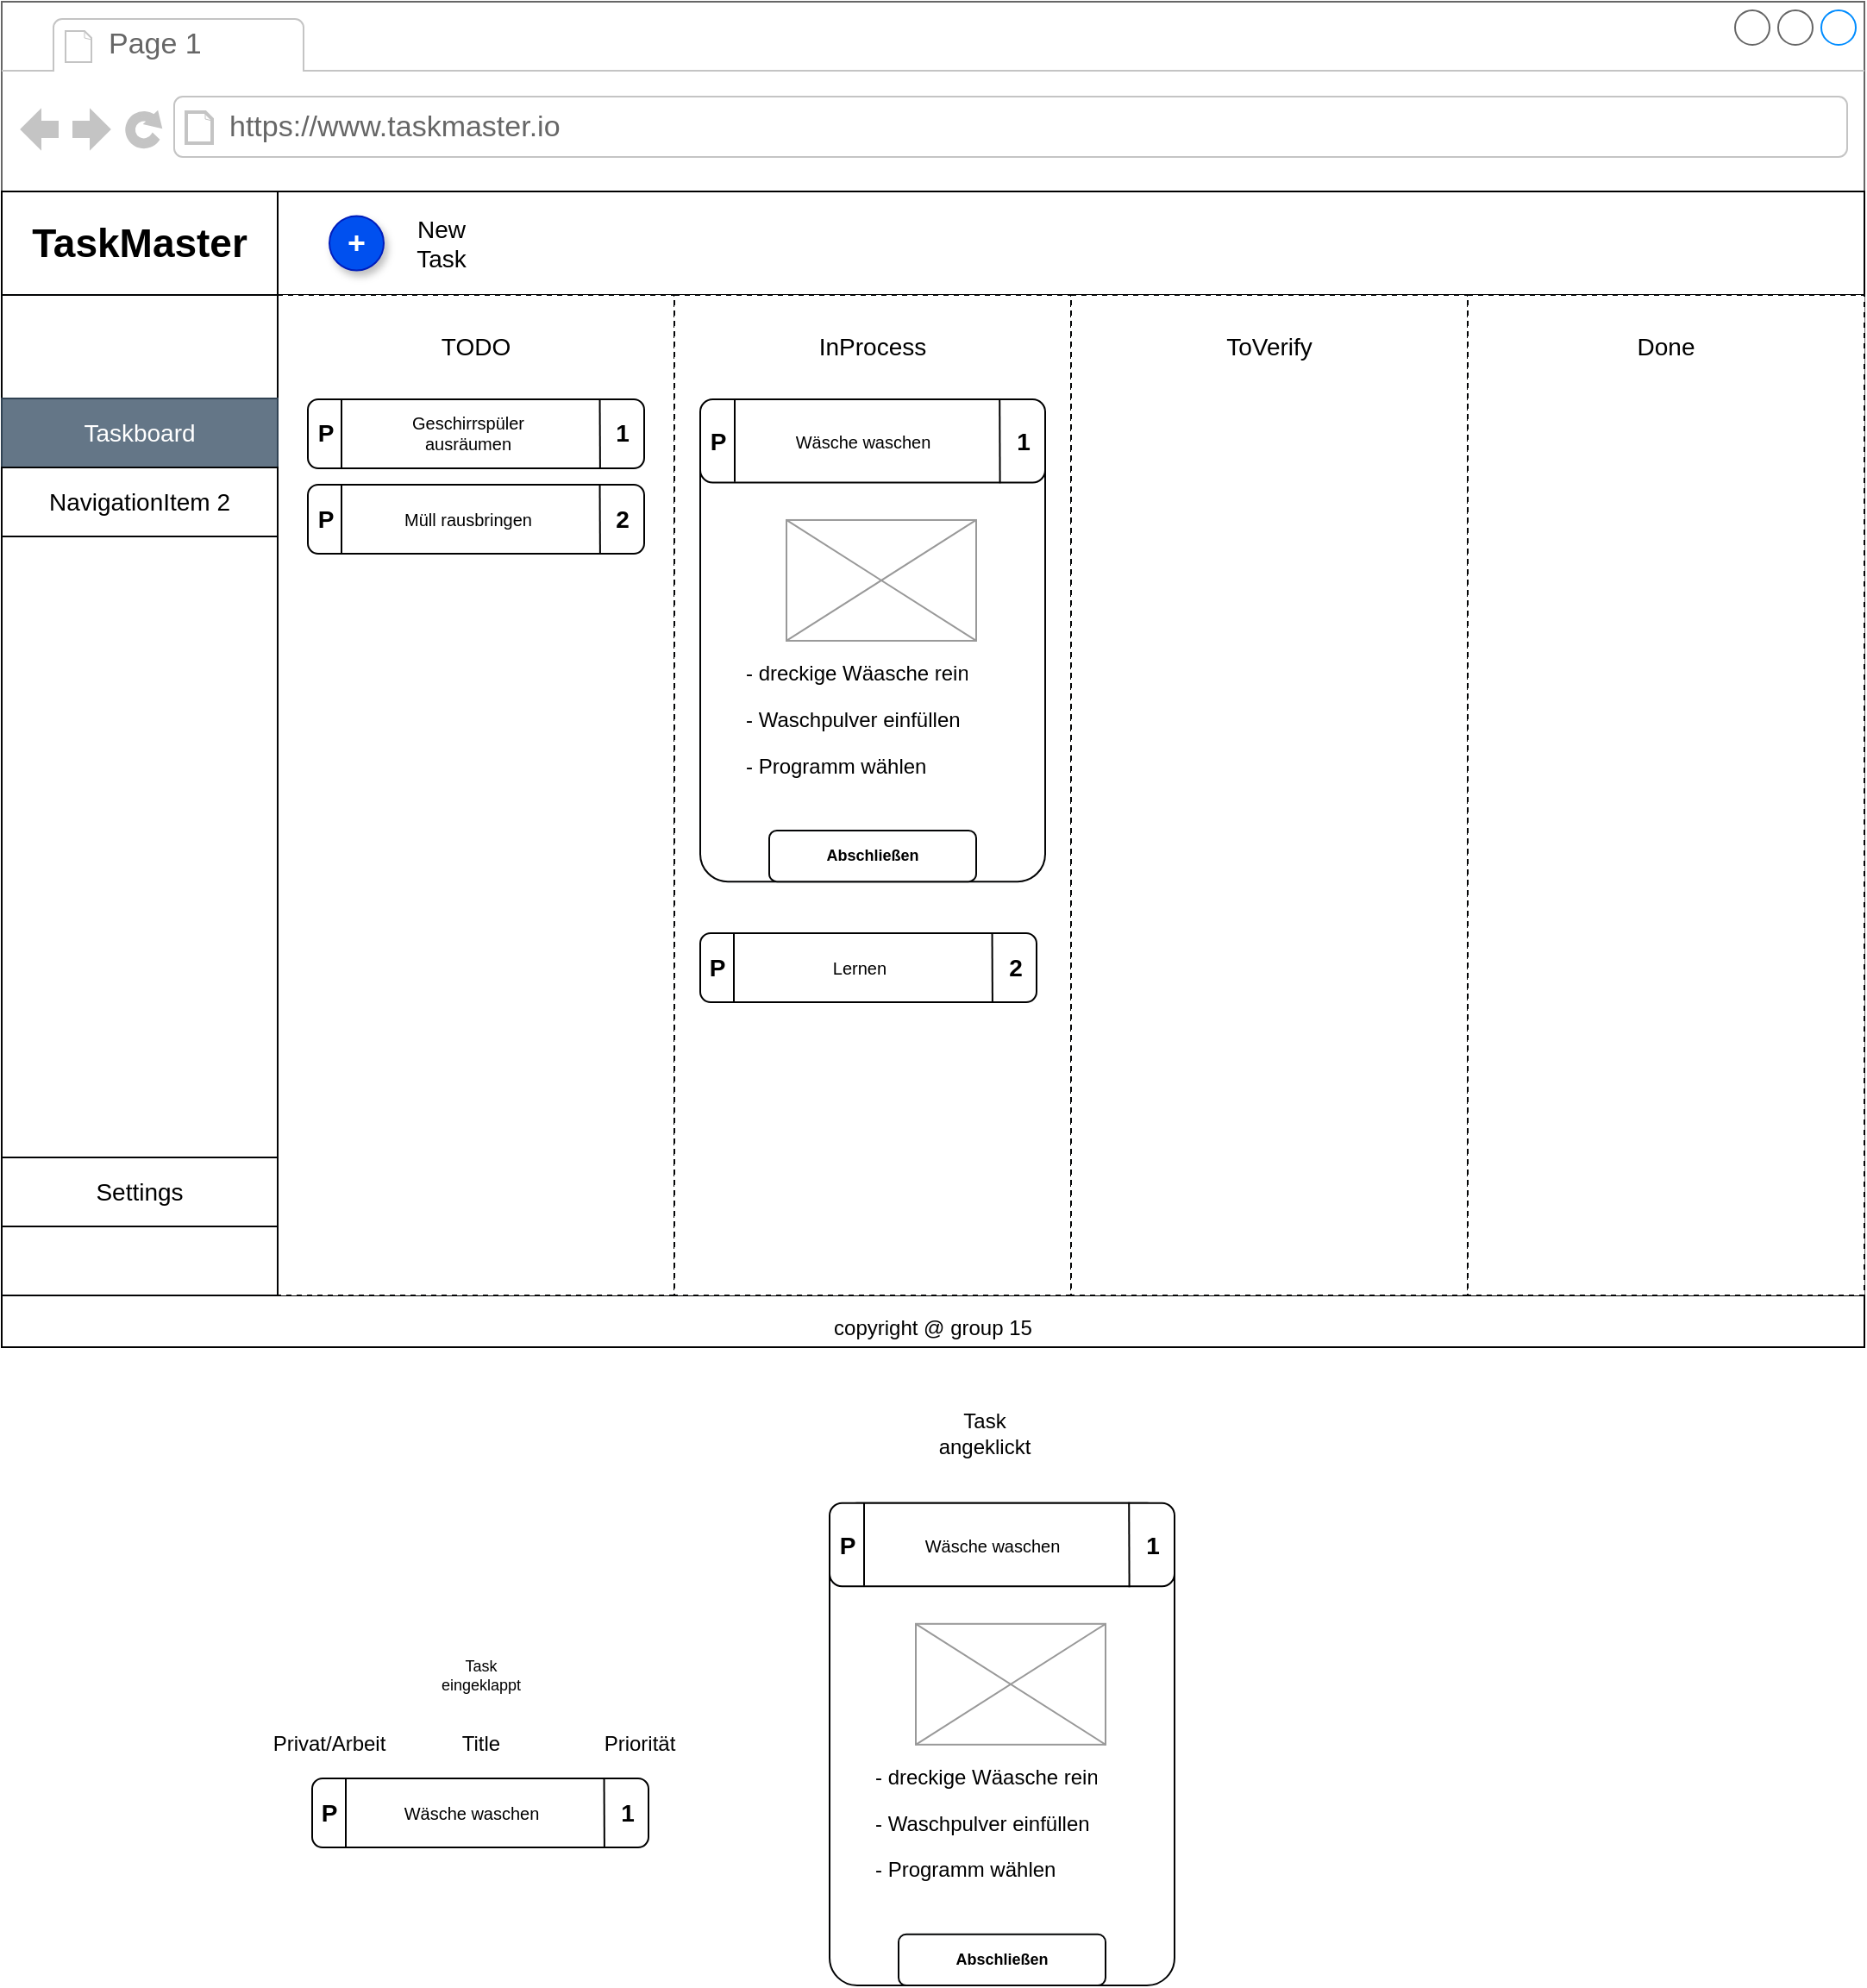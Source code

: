 <mxfile version="13.7.9" type="device"><diagram id="JmQWtU9kWekhIIEY_dAf" name="Page-1"><mxGraphModel dx="2329" dy="568" grid="1" gridSize="10" guides="1" tooltips="1" connect="1" arrows="1" fold="1" page="1" pageScale="1" pageWidth="1169" pageHeight="827" math="0" shadow="0"><root><mxCell id="0"/><mxCell id="1" parent="0"/><mxCell id="vTcSya1m9lbUfMoHoB_7-2" value="" style="strokeWidth=1;shadow=0;dashed=0;align=center;html=1;shape=mxgraph.mockup.containers.browserWindow;rSize=0;strokeColor=#666666;strokeColor2=#008cff;strokeColor3=#c4c4c4;mainText=,;recursiveResize=0;fontSize=10;" vertex="1" parent="1"><mxGeometry x="-1110" y="40" width="1080" height="780" as="geometry"/></mxCell><mxCell id="vTcSya1m9lbUfMoHoB_7-3" value="Page 1" style="strokeWidth=1;shadow=0;dashed=0;align=center;html=1;shape=mxgraph.mockup.containers.anchor;fontSize=17;fontColor=#666666;align=left;" vertex="1" parent="vTcSya1m9lbUfMoHoB_7-2"><mxGeometry x="60" y="12" width="110" height="26" as="geometry"/></mxCell><mxCell id="vTcSya1m9lbUfMoHoB_7-4" value="https://www.taskmaster.io" style="strokeWidth=1;shadow=0;dashed=0;align=center;html=1;shape=mxgraph.mockup.containers.anchor;rSize=0;fontSize=17;fontColor=#666666;align=left;" vertex="1" parent="vTcSya1m9lbUfMoHoB_7-2"><mxGeometry x="130" y="60" width="250" height="26" as="geometry"/></mxCell><mxCell id="vTcSya1m9lbUfMoHoB_7-5" value="TaskMaster" style="rounded=0;whiteSpace=wrap;html=1;fontStyle=1;fontSize=23;" vertex="1" parent="vTcSya1m9lbUfMoHoB_7-2"><mxGeometry y="110" width="160" height="60" as="geometry"/></mxCell><mxCell id="vTcSya1m9lbUfMoHoB_7-6" value="" style="rounded=0;whiteSpace=wrap;html=1;fontSize=23;" vertex="1" parent="vTcSya1m9lbUfMoHoB_7-2"><mxGeometry x="160" y="110" width="920" height="60" as="geometry"/></mxCell><mxCell id="vTcSya1m9lbUfMoHoB_7-8" value="&lt;font style=&quot;font-size: 12px ; line-height: 120%&quot;&gt;copyright @ group 15&lt;/font&gt;" style="rounded=0;whiteSpace=wrap;html=1;fontSize=23;" vertex="1" parent="vTcSya1m9lbUfMoHoB_7-2"><mxGeometry y="750" width="1080" height="30" as="geometry"/></mxCell><mxCell id="vTcSya1m9lbUfMoHoB_7-28" value="New Task" style="text;html=1;strokeColor=none;fillColor=none;align=center;verticalAlign=middle;whiteSpace=wrap;rounded=0;fontSize=14;" vertex="1" parent="vTcSya1m9lbUfMoHoB_7-2"><mxGeometry x="235" y="130" width="40" height="20" as="geometry"/></mxCell><mxCell id="vTcSya1m9lbUfMoHoB_7-29" value="&lt;span style=&quot;color: rgba(0 , 0 , 0 , 0) ; font-family: monospace ; font-size: 0px&quot;&gt;%3CmxGraphModel%3E%3Croot%3E%3CmxCell%20id%3D%220%22%2F%3E%3CmxCell%20id%3D%221%22%20parent%3D%220%22%2F%3E%3CmxCell%20id%3D%222%22%20value%3D%22%22%20style%3D%22strokeWidth%3D1%3Bshadow%3D0%3Bdashed%3D0%3Balign%3Dcenter%3Bhtml%3D1%3Bshape%3Dmxgraph.mockup.containers.browserWindow%3BrSize%3D0%3BstrokeColor%3D%23666666%3BstrokeColor2%3D%23008cff%3BstrokeColor3%3D%23c4c4c4%3BmainText%3D%2C%3BrecursiveResize%3D0%3B%22%20vertex%3D%221%22%20parent%3D%221%22%3E%3CmxGeometry%20x%3D%22-1110%22%20y%3D%2240%22%20width%3D%221080%22%20height%3D%22780%22%20as%3D%22geometry%22%2F%3E%3C%2FmxCell%3E%3CmxCell%20id%3D%223%22%20value%3D%22Page%201%22%20style%3D%22strokeWidth%3D1%3Bshadow%3D0%3Bdashed%3D0%3Balign%3Dcenter%3Bhtml%3D1%3Bshape%3Dmxgraph.mockup.containers.anchor%3BfontSize%3D17%3BfontColor%3D%23666666%3Balign%3Dleft%3B%22%20vertex%3D%221%22%20parent%3D%222%22%3E%3CmxGeometry%20x%3D%2260%22%20y%3D%2212%22%20width%3D%22110%22%20height%3D%2226%22%20as%3D%22geometry%22%2F%3E%3C%2FmxCell%3E%3CmxCell%20id%3D%224%22%20value%3D%22https%3A%2F%2Fwww.draw.io%22%20style%3D%22strokeWidth%3D1%3Bshadow%3D0%3Bdashed%3D0%3Balign%3Dcenter%3Bhtml%3D1%3Bshape%3Dmxgraph.mockup.containers.anchor%3BrSize%3D0%3BfontSize%3D17%3BfontColor%3D%23666666%3Balign%3Dleft%3B%22%20vertex%3D%221%22%20parent%3D%222%22%3E%3CmxGeometry%20x%3D%22130%22%20y%3D%2260%22%20width%3D%22250%22%20height%3D%2226%22%20as%3D%22geometry%22%2F%3E%3C%2FmxCell%3E%3CmxCell%20id%3D%225%22%20value%3D%22TaskMaster%22%20style%3D%22rounded%3D0%3BwhiteSpace%3Dwrap%3Bhtml%3D1%3BfontStyle%3D1%3BfontSize%3D23%3B%22%20vertex%3D%221%22%20parent%3D%222%22%3E%3CmxGeometry%20y%3D%22110%22%20width%3D%22180%22%20height%3D%2260%22%20as%3D%22geometry%22%2F%3E%3C%2FmxCell%3E%3CmxCell%20id%3D%226%22%20value%3D%22%22%20style%3D%22rounded%3D0%3BwhiteSpace%3Dwrap%3Bhtml%3D1%3BfontSize%3D23%3B%22%20vertex%3D%221%22%20parent%3D%222%22%3E%3CmxGeometry%20x%3D%22180%22%20y%3D%22110%22%20width%3D%22900%22%20height%3D%2260%22%20as%3D%22geometry%22%2F%3E%3C%2FmxCell%3E%3CmxCell%20id%3D%227%22%20value%3D%22Footer%22%20style%3D%22rounded%3D0%3BwhiteSpace%3Dwrap%3Bhtml%3D1%3BfontSize%3D23%3B%22%20vertex%3D%221%22%20parent%3D%222%22%3E%3CmxGeometry%20y%3D%22750%22%20width%3D%221080%22%20height%3D%2230%22%20as%3D%22geometry%22%2F%3E%3C%2FmxCell%3E%3CmxCell%20id%3D%228%22%20value%3D%22New%20Task%22%20style%3D%22text%3Bhtml%3D1%3BstrokeColor%3Dnone%3BfillColor%3Dnone%3Balign%3Dcenter%3BverticalAlign%3Dmiddle%3BwhiteSpace%3Dwrap%3Brounded%3D0%3BfontSize%3D14%3B%22%20vertex%3D%221%22%20parent%3D%222%22%3E%3CmxGeometry%20x%3D%22250%22%20y%3D%22130%22%20width%3D%2240%22%20height%3D%2220%22%20as%3D%22geometry%22%2F%3E%3C%2FmxCell%3E%3CmxCell%20id%3D%229%22%20value%3D%22%22%20style%3D%22rounded%3D0%3BwhiteSpace%3Dwrap%3Bhtml%3D1%3BstrokeColor%3D%23030405%3BfontSize%3D14%3Bdashed%3D1%3B%22%20vertex%3D%221%22%20parent%3D%222%22%3E%3CmxGeometry%20y%3D%22170%22%20width%3D%22230%22%20height%3D%22580%22%20as%3D%22geometry%22%2F%3E%3C%2FmxCell%3E%3C%2Froot%3E%3C%2FmxGraphModel%3E&lt;/span&gt;" style="rounded=0;whiteSpace=wrap;html=1;strokeColor=#030405;fontSize=14;dashed=1;" vertex="1" parent="vTcSya1m9lbUfMoHoB_7-2"><mxGeometry x="160" y="170" width="230" height="580" as="geometry"/></mxCell><mxCell id="vTcSya1m9lbUfMoHoB_7-39" value="&lt;span style=&quot;color: rgba(0 , 0 , 0 , 0) ; font-family: monospace ; font-size: 0px&quot;&gt;%3CmxGraphModel%3E%3Croot%3E%3CmxCell%20id%3D%220%22%2F%3E%3CmxCell%20id%3D%221%22%20parent%3D%220%22%2F%3E%3CmxCell%20id%3D%222%22%20value%3D%22%22%20style%3D%22strokeWidth%3D1%3Bshadow%3D0%3Bdashed%3D0%3Balign%3Dcenter%3Bhtml%3D1%3Bshape%3Dmxgraph.mockup.containers.browserWindow%3BrSize%3D0%3BstrokeColor%3D%23666666%3BstrokeColor2%3D%23008cff%3BstrokeColor3%3D%23c4c4c4%3BmainText%3D%2C%3BrecursiveResize%3D0%3B%22%20vertex%3D%221%22%20parent%3D%221%22%3E%3CmxGeometry%20x%3D%22-1110%22%20y%3D%2240%22%20width%3D%221080%22%20height%3D%22780%22%20as%3D%22geometry%22%2F%3E%3C%2FmxCell%3E%3CmxCell%20id%3D%223%22%20value%3D%22Page%201%22%20style%3D%22strokeWidth%3D1%3Bshadow%3D0%3Bdashed%3D0%3Balign%3Dcenter%3Bhtml%3D1%3Bshape%3Dmxgraph.mockup.containers.anchor%3BfontSize%3D17%3BfontColor%3D%23666666%3Balign%3Dleft%3B%22%20vertex%3D%221%22%20parent%3D%222%22%3E%3CmxGeometry%20x%3D%2260%22%20y%3D%2212%22%20width%3D%22110%22%20height%3D%2226%22%20as%3D%22geometry%22%2F%3E%3C%2FmxCell%3E%3CmxCell%20id%3D%224%22%20value%3D%22https%3A%2F%2Fwww.draw.io%22%20style%3D%22strokeWidth%3D1%3Bshadow%3D0%3Bdashed%3D0%3Balign%3Dcenter%3Bhtml%3D1%3Bshape%3Dmxgraph.mockup.containers.anchor%3BrSize%3D0%3BfontSize%3D17%3BfontColor%3D%23666666%3Balign%3Dleft%3B%22%20vertex%3D%221%22%20parent%3D%222%22%3E%3CmxGeometry%20x%3D%22130%22%20y%3D%2260%22%20width%3D%22250%22%20height%3D%2226%22%20as%3D%22geometry%22%2F%3E%3C%2FmxCell%3E%3CmxCell%20id%3D%225%22%20value%3D%22TaskMaster%22%20style%3D%22rounded%3D0%3BwhiteSpace%3Dwrap%3Bhtml%3D1%3BfontStyle%3D1%3BfontSize%3D23%3B%22%20vertex%3D%221%22%20parent%3D%222%22%3E%3CmxGeometry%20y%3D%22110%22%20width%3D%22180%22%20height%3D%2260%22%20as%3D%22geometry%22%2F%3E%3C%2FmxCell%3E%3CmxCell%20id%3D%226%22%20value%3D%22%22%20style%3D%22rounded%3D0%3BwhiteSpace%3Dwrap%3Bhtml%3D1%3BfontSize%3D23%3B%22%20vertex%3D%221%22%20parent%3D%222%22%3E%3CmxGeometry%20x%3D%22180%22%20y%3D%22110%22%20width%3D%22900%22%20height%3D%2260%22%20as%3D%22geometry%22%2F%3E%3C%2FmxCell%3E%3CmxCell%20id%3D%227%22%20value%3D%22Footer%22%20style%3D%22rounded%3D0%3BwhiteSpace%3Dwrap%3Bhtml%3D1%3BfontSize%3D23%3B%22%20vertex%3D%221%22%20parent%3D%222%22%3E%3CmxGeometry%20y%3D%22750%22%20width%3D%221080%22%20height%3D%2230%22%20as%3D%22geometry%22%2F%3E%3C%2FmxCell%3E%3CmxCell%20id%3D%228%22%20value%3D%22New%20Task%22%20style%3D%22text%3Bhtml%3D1%3BstrokeColor%3Dnone%3BfillColor%3Dnone%3Balign%3Dcenter%3BverticalAlign%3Dmiddle%3BwhiteSpace%3Dwrap%3Brounded%3D0%3BfontSize%3D14%3B%22%20vertex%3D%221%22%20parent%3D%222%22%3E%3CmxGeometry%20x%3D%22250%22%20y%3D%22130%22%20width%3D%2240%22%20height%3D%2220%22%20as%3D%22geometry%22%2F%3E%3C%2FmxCell%3E%3CmxCell%20id%3D%229%22%20value%3D%22%22%20style%3D%22rounded%3D0%3BwhiteSpace%3Dwrap%3Bhtml%3D1%3BstrokeColor%3D%23030405%3BfontSize%3D14%3Bdashed%3D1%3B%22%20vertex%3D%221%22%20parent%3D%222%22%3E%3CmxGeometry%20y%3D%22170%22%20width%3D%22230%22%20height%3D%22580%22%20as%3D%22geometry%22%2F%3E%3C%2FmxCell%3E%3C%2Froot%3E%3C%2FmxGraphModel%3E&lt;/span&gt;" style="rounded=0;whiteSpace=wrap;html=1;strokeColor=#030405;fontSize=14;dashed=1;" vertex="1" parent="vTcSya1m9lbUfMoHoB_7-2"><mxGeometry x="390" y="170" width="230" height="580" as="geometry"/></mxCell><mxCell id="vTcSya1m9lbUfMoHoB_7-40" value="&lt;span style=&quot;color: rgba(0 , 0 , 0 , 0) ; font-family: monospace ; font-size: 0px&quot;&gt;%3CmxGraphModel%3E%3Croot%3E%3CmxCell%20id%3D%220%22%2F%3E%3CmxCell%20id%3D%221%22%20parent%3D%220%22%2F%3E%3CmxCell%20id%3D%222%22%20value%3D%22%22%20style%3D%22strokeWidth%3D1%3Bshadow%3D0%3Bdashed%3D0%3Balign%3Dcenter%3Bhtml%3D1%3Bshape%3Dmxgraph.mockup.containers.browserWindow%3BrSize%3D0%3BstrokeColor%3D%23666666%3BstrokeColor2%3D%23008cff%3BstrokeColor3%3D%23c4c4c4%3BmainText%3D%2C%3BrecursiveResize%3D0%3B%22%20vertex%3D%221%22%20parent%3D%221%22%3E%3CmxGeometry%20x%3D%22-1110%22%20y%3D%2240%22%20width%3D%221080%22%20height%3D%22780%22%20as%3D%22geometry%22%2F%3E%3C%2FmxCell%3E%3CmxCell%20id%3D%223%22%20value%3D%22Page%201%22%20style%3D%22strokeWidth%3D1%3Bshadow%3D0%3Bdashed%3D0%3Balign%3Dcenter%3Bhtml%3D1%3Bshape%3Dmxgraph.mockup.containers.anchor%3BfontSize%3D17%3BfontColor%3D%23666666%3Balign%3Dleft%3B%22%20vertex%3D%221%22%20parent%3D%222%22%3E%3CmxGeometry%20x%3D%2260%22%20y%3D%2212%22%20width%3D%22110%22%20height%3D%2226%22%20as%3D%22geometry%22%2F%3E%3C%2FmxCell%3E%3CmxCell%20id%3D%224%22%20value%3D%22https%3A%2F%2Fwww.draw.io%22%20style%3D%22strokeWidth%3D1%3Bshadow%3D0%3Bdashed%3D0%3Balign%3Dcenter%3Bhtml%3D1%3Bshape%3Dmxgraph.mockup.containers.anchor%3BrSize%3D0%3BfontSize%3D17%3BfontColor%3D%23666666%3Balign%3Dleft%3B%22%20vertex%3D%221%22%20parent%3D%222%22%3E%3CmxGeometry%20x%3D%22130%22%20y%3D%2260%22%20width%3D%22250%22%20height%3D%2226%22%20as%3D%22geometry%22%2F%3E%3C%2FmxCell%3E%3CmxCell%20id%3D%225%22%20value%3D%22TaskMaster%22%20style%3D%22rounded%3D0%3BwhiteSpace%3Dwrap%3Bhtml%3D1%3BfontStyle%3D1%3BfontSize%3D23%3B%22%20vertex%3D%221%22%20parent%3D%222%22%3E%3CmxGeometry%20y%3D%22110%22%20width%3D%22180%22%20height%3D%2260%22%20as%3D%22geometry%22%2F%3E%3C%2FmxCell%3E%3CmxCell%20id%3D%226%22%20value%3D%22%22%20style%3D%22rounded%3D0%3BwhiteSpace%3Dwrap%3Bhtml%3D1%3BfontSize%3D23%3B%22%20vertex%3D%221%22%20parent%3D%222%22%3E%3CmxGeometry%20x%3D%22180%22%20y%3D%22110%22%20width%3D%22900%22%20height%3D%2260%22%20as%3D%22geometry%22%2F%3E%3C%2FmxCell%3E%3CmxCell%20id%3D%227%22%20value%3D%22Footer%22%20style%3D%22rounded%3D0%3BwhiteSpace%3Dwrap%3Bhtml%3D1%3BfontSize%3D23%3B%22%20vertex%3D%221%22%20parent%3D%222%22%3E%3CmxGeometry%20y%3D%22750%22%20width%3D%221080%22%20height%3D%2230%22%20as%3D%22geometry%22%2F%3E%3C%2FmxCell%3E%3CmxCell%20id%3D%228%22%20value%3D%22New%20Task%22%20style%3D%22text%3Bhtml%3D1%3BstrokeColor%3Dnone%3BfillColor%3Dnone%3Balign%3Dcenter%3BverticalAlign%3Dmiddle%3BwhiteSpace%3Dwrap%3Brounded%3D0%3BfontSize%3D14%3B%22%20vertex%3D%221%22%20parent%3D%222%22%3E%3CmxGeometry%20x%3D%22250%22%20y%3D%22130%22%20width%3D%2240%22%20height%3D%2220%22%20as%3D%22geometry%22%2F%3E%3C%2FmxCell%3E%3CmxCell%20id%3D%229%22%20value%3D%22%22%20style%3D%22rounded%3D0%3BwhiteSpace%3Dwrap%3Bhtml%3D1%3BstrokeColor%3D%23030405%3BfontSize%3D14%3Bdashed%3D1%3B%22%20vertex%3D%221%22%20parent%3D%222%22%3E%3CmxGeometry%20y%3D%22170%22%20width%3D%22230%22%20height%3D%22580%22%20as%3D%22geometry%22%2F%3E%3C%2FmxCell%3E%3C%2Froot%3E%3C%2FmxGraphModel%3E&lt;/span&gt;" style="rounded=0;whiteSpace=wrap;html=1;strokeColor=#030405;fontSize=14;dashed=1;" vertex="1" parent="vTcSya1m9lbUfMoHoB_7-2"><mxGeometry x="620" y="170" width="230" height="580" as="geometry"/></mxCell><mxCell id="vTcSya1m9lbUfMoHoB_7-41" value="&lt;span style=&quot;color: rgba(0 , 0 , 0 , 0) ; font-family: monospace ; font-size: 0px&quot;&gt;%3CmxGraphModel%3E%3Croot%3E%3CmxCell%20id%3D%220%22%2F%3E%3CmxCell%20id%3D%221%22%20parent%3D%220%22%2F%3E%3CmxCell%20id%3D%222%22%20value%3D%22%22%20style%3D%22strokeWidth%3D1%3Bshadow%3D0%3Bdashed%3D0%3Balign%3Dcenter%3Bhtml%3D1%3Bshape%3Dmxgraph.mockup.containers.browserWindow%3BrSize%3D0%3BstrokeColor%3D%23666666%3BstrokeColor2%3D%23008cff%3BstrokeColor3%3D%23c4c4c4%3BmainText%3D%2C%3BrecursiveResize%3D0%3B%22%20vertex%3D%221%22%20parent%3D%221%22%3E%3CmxGeometry%20x%3D%22-1110%22%20y%3D%2240%22%20width%3D%221080%22%20height%3D%22780%22%20as%3D%22geometry%22%2F%3E%3C%2FmxCell%3E%3CmxCell%20id%3D%223%22%20value%3D%22Page%201%22%20style%3D%22strokeWidth%3D1%3Bshadow%3D0%3Bdashed%3D0%3Balign%3Dcenter%3Bhtml%3D1%3Bshape%3Dmxgraph.mockup.containers.anchor%3BfontSize%3D17%3BfontColor%3D%23666666%3Balign%3Dleft%3B%22%20vertex%3D%221%22%20parent%3D%222%22%3E%3CmxGeometry%20x%3D%2260%22%20y%3D%2212%22%20width%3D%22110%22%20height%3D%2226%22%20as%3D%22geometry%22%2F%3E%3C%2FmxCell%3E%3CmxCell%20id%3D%224%22%20value%3D%22https%3A%2F%2Fwww.draw.io%22%20style%3D%22strokeWidth%3D1%3Bshadow%3D0%3Bdashed%3D0%3Balign%3Dcenter%3Bhtml%3D1%3Bshape%3Dmxgraph.mockup.containers.anchor%3BrSize%3D0%3BfontSize%3D17%3BfontColor%3D%23666666%3Balign%3Dleft%3B%22%20vertex%3D%221%22%20parent%3D%222%22%3E%3CmxGeometry%20x%3D%22130%22%20y%3D%2260%22%20width%3D%22250%22%20height%3D%2226%22%20as%3D%22geometry%22%2F%3E%3C%2FmxCell%3E%3CmxCell%20id%3D%225%22%20value%3D%22TaskMaster%22%20style%3D%22rounded%3D0%3BwhiteSpace%3Dwrap%3Bhtml%3D1%3BfontStyle%3D1%3BfontSize%3D23%3B%22%20vertex%3D%221%22%20parent%3D%222%22%3E%3CmxGeometry%20y%3D%22110%22%20width%3D%22180%22%20height%3D%2260%22%20as%3D%22geometry%22%2F%3E%3C%2FmxCell%3E%3CmxCell%20id%3D%226%22%20value%3D%22%22%20style%3D%22rounded%3D0%3BwhiteSpace%3Dwrap%3Bhtml%3D1%3BfontSize%3D23%3B%22%20vertex%3D%221%22%20parent%3D%222%22%3E%3CmxGeometry%20x%3D%22180%22%20y%3D%22110%22%20width%3D%22900%22%20height%3D%2260%22%20as%3D%22geometry%22%2F%3E%3C%2FmxCell%3E%3CmxCell%20id%3D%227%22%20value%3D%22Footer%22%20style%3D%22rounded%3D0%3BwhiteSpace%3Dwrap%3Bhtml%3D1%3BfontSize%3D23%3B%22%20vertex%3D%221%22%20parent%3D%222%22%3E%3CmxGeometry%20y%3D%22750%22%20width%3D%221080%22%20height%3D%2230%22%20as%3D%22geometry%22%2F%3E%3C%2FmxCell%3E%3CmxCell%20id%3D%228%22%20value%3D%22New%20Task%22%20style%3D%22text%3Bhtml%3D1%3BstrokeColor%3Dnone%3BfillColor%3Dnone%3Balign%3Dcenter%3BverticalAlign%3Dmiddle%3BwhiteSpace%3Dwrap%3Brounded%3D0%3BfontSize%3D14%3B%22%20vertex%3D%221%22%20parent%3D%222%22%3E%3CmxGeometry%20x%3D%22250%22%20y%3D%22130%22%20width%3D%2240%22%20height%3D%2220%22%20as%3D%22geometry%22%2F%3E%3C%2FmxCell%3E%3CmxCell%20id%3D%229%22%20value%3D%22%22%20style%3D%22rounded%3D0%3BwhiteSpace%3Dwrap%3Bhtml%3D1%3BstrokeColor%3D%23030405%3BfontSize%3D14%3Bdashed%3D1%3B%22%20vertex%3D%221%22%20parent%3D%222%22%3E%3CmxGeometry%20y%3D%22170%22%20width%3D%22230%22%20height%3D%22580%22%20as%3D%22geometry%22%2F%3E%3C%2FmxCell%3E%3C%2Froot%3E%3C%2FmxGraphModel%3E&lt;/span&gt;" style="rounded=0;whiteSpace=wrap;html=1;strokeColor=#030405;fontSize=14;dashed=1;" vertex="1" parent="vTcSya1m9lbUfMoHoB_7-2"><mxGeometry x="850" y="170" width="230" height="580" as="geometry"/></mxCell><mxCell id="vTcSya1m9lbUfMoHoB_7-42" value="TODO" style="text;html=1;strokeColor=none;fillColor=none;align=center;verticalAlign=middle;whiteSpace=wrap;rounded=0;shadow=0;dashed=1;fontSize=14;" vertex="1" parent="vTcSya1m9lbUfMoHoB_7-2"><mxGeometry x="255" y="190" width="40" height="20" as="geometry"/></mxCell><mxCell id="vTcSya1m9lbUfMoHoB_7-44" value="Done" style="text;html=1;strokeColor=none;fillColor=none;align=center;verticalAlign=middle;whiteSpace=wrap;rounded=0;shadow=0;dashed=1;fontSize=14;" vertex="1" parent="vTcSya1m9lbUfMoHoB_7-2"><mxGeometry x="945" y="190" width="40" height="20" as="geometry"/></mxCell><mxCell id="vTcSya1m9lbUfMoHoB_7-45" value="InProcess" style="text;html=1;strokeColor=none;fillColor=none;align=center;verticalAlign=middle;whiteSpace=wrap;rounded=0;shadow=0;dashed=1;fontSize=14;" vertex="1" parent="vTcSya1m9lbUfMoHoB_7-2"><mxGeometry x="485" y="190" width="40" height="20" as="geometry"/></mxCell><mxCell id="vTcSya1m9lbUfMoHoB_7-46" value="ToVerify" style="text;html=1;strokeColor=none;fillColor=none;align=center;verticalAlign=middle;whiteSpace=wrap;rounded=0;shadow=0;dashed=1;fontSize=14;" vertex="1" parent="vTcSya1m9lbUfMoHoB_7-2"><mxGeometry x="715" y="190" width="40" height="20" as="geometry"/></mxCell><mxCell id="vTcSya1m9lbUfMoHoB_7-48" value="" style="rounded=0;whiteSpace=wrap;html=1;shadow=0;strokeColor=#030405;gradientColor=none;fontSize=14;" vertex="1" parent="vTcSya1m9lbUfMoHoB_7-2"><mxGeometry y="170" width="160" height="580" as="geometry"/></mxCell><mxCell id="vTcSya1m9lbUfMoHoB_7-49" value="Taskboard" style="rounded=0;whiteSpace=wrap;html=1;shadow=0;strokeColor=#314354;fontSize=14;fillColor=#647687;fontColor=#ffffff;" vertex="1" parent="vTcSya1m9lbUfMoHoB_7-2"><mxGeometry y="230" width="160" height="40" as="geometry"/></mxCell><mxCell id="vTcSya1m9lbUfMoHoB_7-50" value="Settings" style="rounded=0;whiteSpace=wrap;html=1;shadow=0;strokeColor=#030405;gradientColor=none;fontSize=14;" vertex="1" parent="vTcSya1m9lbUfMoHoB_7-2"><mxGeometry y="670" width="160" height="40" as="geometry"/></mxCell><mxCell id="vTcSya1m9lbUfMoHoB_7-51" value="NavigationItem 2" style="rounded=0;whiteSpace=wrap;html=1;shadow=0;strokeColor=#030405;gradientColor=none;fontSize=14;" vertex="1" parent="vTcSya1m9lbUfMoHoB_7-2"><mxGeometry y="270" width="160" height="40" as="geometry"/></mxCell><mxCell id="vTcSya1m9lbUfMoHoB_7-26" value="" style="shape=ellipse;fillColor=#0050ef;shadow=1;aspect=fixed;fontSize=14;strokeColor=#001DBC;fontColor=#ffffff;" vertex="1" parent="vTcSya1m9lbUfMoHoB_7-2"><mxGeometry x="190" y="124.25" width="31.5" height="31.5" as="geometry"/></mxCell><mxCell id="vTcSya1m9lbUfMoHoB_7-27" value="" style="dashed=0;html=1;shape=mxgraph.gmdl.plus;strokeColor=#ffffff;strokeWidth=2;shadow=0;" vertex="1" parent="vTcSya1m9lbUfMoHoB_7-26"><mxGeometry x="11.25" y="11.25" width="9" height="9" as="geometry"/></mxCell><mxCell id="vTcSya1m9lbUfMoHoB_7-102" value="" style="group;rounded=1;arcSize=7;" vertex="1" connectable="0" parent="vTcSya1m9lbUfMoHoB_7-2"><mxGeometry x="405" y="230.48" width="200" height="279.6" as="geometry"/></mxCell><mxCell id="vTcSya1m9lbUfMoHoB_7-110" value="" style="rounded=1;whiteSpace=wrap;html=1;shadow=0;strokeColor=#030405;gradientColor=none;fontSize=12;arcSize=8;" vertex="1" parent="vTcSya1m9lbUfMoHoB_7-102"><mxGeometry width="200" height="279.6" as="geometry"/></mxCell><mxCell id="vTcSya1m9lbUfMoHoB_7-103" value="" style="rounded=1;whiteSpace=wrap;html=1;shadow=0;fontSize=10;" vertex="1" parent="vTcSya1m9lbUfMoHoB_7-102"><mxGeometry width="200.0" height="48.234" as="geometry"/></mxCell><mxCell id="vTcSya1m9lbUfMoHoB_7-104" value="Wäsche waschen" style="text;html=1;strokeColor=none;fillColor=none;align=center;verticalAlign=middle;whiteSpace=wrap;rounded=0;shadow=0;fontSize=10;" vertex="1" parent="vTcSya1m9lbUfMoHoB_7-102"><mxGeometry x="51.282" y="12.058" width="87.179" height="24.117" as="geometry"/></mxCell><mxCell id="vTcSya1m9lbUfMoHoB_7-105" value="P" style="text;html=1;strokeColor=none;fillColor=none;align=center;verticalAlign=middle;whiteSpace=wrap;rounded=0;shadow=0;fontSize=14;fontStyle=1" vertex="1" parent="vTcSya1m9lbUfMoHoB_7-102"><mxGeometry y="12.058" width="20.513" height="24.117" as="geometry"/></mxCell><mxCell id="vTcSya1m9lbUfMoHoB_7-106" value="1" style="text;html=1;strokeColor=none;fillColor=none;align=center;verticalAlign=middle;whiteSpace=wrap;rounded=0;shadow=0;fontSize=14;fontStyle=1" vertex="1" parent="vTcSya1m9lbUfMoHoB_7-102"><mxGeometry x="175.128" y="12.058" width="24.872" height="24.117" as="geometry"/></mxCell><mxCell id="vTcSya1m9lbUfMoHoB_7-107" value="" style="endArrow=none;html=1;fontSize=14;entryX=0.868;entryY=-0.01;entryDx=0;entryDy=0;entryPerimeter=0;exitX=0.869;exitY=1.009;exitDx=0;exitDy=0;exitPerimeter=0;" edge="1" parent="vTcSya1m9lbUfMoHoB_7-102" source="vTcSya1m9lbUfMoHoB_7-103" target="vTcSya1m9lbUfMoHoB_7-103"><mxGeometry width="50" height="50" relative="1" as="geometry"><mxPoint x="71.795" y="108.526" as="sourcePoint"/><mxPoint x="123.077" y="48.234" as="targetPoint"/></mxGeometry></mxCell><mxCell id="vTcSya1m9lbUfMoHoB_7-108" value="" style="endArrow=none;html=1;fontSize=14;entryX=0.1;entryY=0;entryDx=0;entryDy=0;entryPerimeter=0;exitX=0.1;exitY=0.994;exitDx=0;exitDy=0;exitPerimeter=0;" edge="1" parent="vTcSya1m9lbUfMoHoB_7-102" source="vTcSya1m9lbUfMoHoB_7-103" target="vTcSya1m9lbUfMoHoB_7-103"><mxGeometry width="50" height="50" relative="1" as="geometry"><mxPoint x="71.795" y="108.526" as="sourcePoint"/><mxPoint x="123.077" y="48.234" as="targetPoint"/></mxGeometry></mxCell><mxCell id="vTcSya1m9lbUfMoHoB_7-115" value="" style="verticalLabelPosition=bottom;shadow=0;dashed=0;align=center;html=1;verticalAlign=top;strokeWidth=1;shape=mxgraph.mockup.graphics.simpleIcon;strokeColor=#999999;gradientColor=none;fontSize=12;" vertex="1" parent="vTcSya1m9lbUfMoHoB_7-102"><mxGeometry x="50" y="70" width="110" height="70" as="geometry"/></mxCell><mxCell id="vTcSya1m9lbUfMoHoB_7-116" value="- dreckige Wäasche rein" style="text;strokeColor=none;fillColor=none;align=left;verticalAlign=top;spacingLeft=4;spacingRight=4;overflow=hidden;rotatable=0;points=[[0,0.5],[1,0.5]];portConstraint=eastwest;shadow=0;fontSize=12;" vertex="1" parent="vTcSya1m9lbUfMoHoB_7-102"><mxGeometry x="20.51" y="144.982" width="139.49" height="26.924" as="geometry"/></mxCell><mxCell id="vTcSya1m9lbUfMoHoB_7-117" value="- Waschpulver einfüllen" style="text;strokeColor=none;fillColor=none;align=left;verticalAlign=top;spacingLeft=4;spacingRight=4;overflow=hidden;rotatable=0;points=[[0,0.5],[1,0.5]];portConstraint=eastwest;shadow=0;fontSize=12;" vertex="1" parent="vTcSya1m9lbUfMoHoB_7-102"><mxGeometry x="20.51" y="171.907" width="139.49" height="26.924" as="geometry"/></mxCell><mxCell id="vTcSya1m9lbUfMoHoB_7-118" value="- Programm wählen" style="text;strokeColor=none;fillColor=none;align=left;verticalAlign=top;spacingLeft=4;spacingRight=4;overflow=hidden;rotatable=0;points=[[0,0.5],[1,0.5]];portConstraint=eastwest;shadow=0;fontSize=12;" vertex="1" parent="vTcSya1m9lbUfMoHoB_7-102"><mxGeometry x="20.51" y="198.831" width="139.49" height="26.924" as="geometry"/></mxCell><mxCell id="vTcSya1m9lbUfMoHoB_7-120" value="Abschließen" style="rounded=1;whiteSpace=wrap;html=1;shadow=0;strokeColor=#030405;gradientColor=none;fontSize=9;fontStyle=1" vertex="1" parent="vTcSya1m9lbUfMoHoB_7-102"><mxGeometry x="40" y="250" width="120" height="29.6" as="geometry"/></mxCell><mxCell id="vTcSya1m9lbUfMoHoB_7-88" value="" style="group" vertex="1" connectable="0" parent="vTcSya1m9lbUfMoHoB_7-2"><mxGeometry x="177.5" y="230.48" width="195" height="40" as="geometry"/></mxCell><mxCell id="vTcSya1m9lbUfMoHoB_7-89" value="" style="rounded=1;whiteSpace=wrap;html=1;shadow=0;fontSize=10;" vertex="1" parent="vTcSya1m9lbUfMoHoB_7-88"><mxGeometry width="195" height="40" as="geometry"/></mxCell><mxCell id="vTcSya1m9lbUfMoHoB_7-90" value="Geschirrspüler ausräumen" style="text;html=1;strokeColor=none;fillColor=none;align=center;verticalAlign=middle;whiteSpace=wrap;rounded=0;shadow=0;fontSize=10;" vertex="1" parent="vTcSya1m9lbUfMoHoB_7-88"><mxGeometry x="50" y="10" width="85" height="20" as="geometry"/></mxCell><mxCell id="vTcSya1m9lbUfMoHoB_7-91" value="P" style="text;html=1;strokeColor=none;fillColor=none;align=center;verticalAlign=middle;whiteSpace=wrap;rounded=0;shadow=0;fontSize=14;fontStyle=1" vertex="1" parent="vTcSya1m9lbUfMoHoB_7-88"><mxGeometry y="10" width="20" height="20" as="geometry"/></mxCell><mxCell id="vTcSya1m9lbUfMoHoB_7-92" value="1" style="text;html=1;strokeColor=none;fillColor=none;align=center;verticalAlign=middle;whiteSpace=wrap;rounded=0;shadow=0;fontSize=14;fontStyle=1" vertex="1" parent="vTcSya1m9lbUfMoHoB_7-88"><mxGeometry x="170.75" y="10" width="24.25" height="20" as="geometry"/></mxCell><mxCell id="vTcSya1m9lbUfMoHoB_7-93" value="" style="endArrow=none;html=1;fontSize=14;entryX=0.868;entryY=-0.01;entryDx=0;entryDy=0;entryPerimeter=0;exitX=0.869;exitY=1.009;exitDx=0;exitDy=0;exitPerimeter=0;" edge="1" parent="vTcSya1m9lbUfMoHoB_7-88" source="vTcSya1m9lbUfMoHoB_7-89" target="vTcSya1m9lbUfMoHoB_7-89"><mxGeometry width="50" height="50" relative="1" as="geometry"><mxPoint x="70" y="90" as="sourcePoint"/><mxPoint x="120" y="40" as="targetPoint"/></mxGeometry></mxCell><mxCell id="vTcSya1m9lbUfMoHoB_7-94" value="" style="endArrow=none;html=1;fontSize=14;entryX=0.1;entryY=0;entryDx=0;entryDy=0;entryPerimeter=0;exitX=0.1;exitY=0.994;exitDx=0;exitDy=0;exitPerimeter=0;" edge="1" parent="vTcSya1m9lbUfMoHoB_7-88" source="vTcSya1m9lbUfMoHoB_7-89" target="vTcSya1m9lbUfMoHoB_7-89"><mxGeometry width="50" height="50" relative="1" as="geometry"><mxPoint x="70" y="90" as="sourcePoint"/><mxPoint x="120" y="40" as="targetPoint"/></mxGeometry></mxCell><mxCell id="vTcSya1m9lbUfMoHoB_7-95" value="" style="group" vertex="1" connectable="0" parent="vTcSya1m9lbUfMoHoB_7-2"><mxGeometry x="177.5" y="280" width="195" height="40" as="geometry"/></mxCell><mxCell id="vTcSya1m9lbUfMoHoB_7-96" value="" style="rounded=1;whiteSpace=wrap;html=1;shadow=0;fontSize=10;" vertex="1" parent="vTcSya1m9lbUfMoHoB_7-95"><mxGeometry width="195" height="40" as="geometry"/></mxCell><mxCell id="vTcSya1m9lbUfMoHoB_7-97" value="Müll rausbringen" style="text;html=1;strokeColor=none;fillColor=none;align=center;verticalAlign=middle;whiteSpace=wrap;rounded=0;shadow=0;fontSize=10;" vertex="1" parent="vTcSya1m9lbUfMoHoB_7-95"><mxGeometry x="50" y="10" width="85" height="20" as="geometry"/></mxCell><mxCell id="vTcSya1m9lbUfMoHoB_7-98" value="P" style="text;html=1;strokeColor=none;fillColor=none;align=center;verticalAlign=middle;whiteSpace=wrap;rounded=0;shadow=0;fontSize=14;fontStyle=1" vertex="1" parent="vTcSya1m9lbUfMoHoB_7-95"><mxGeometry y="10" width="20" height="20" as="geometry"/></mxCell><mxCell id="vTcSya1m9lbUfMoHoB_7-99" value="2" style="text;html=1;strokeColor=none;fillColor=none;align=center;verticalAlign=middle;whiteSpace=wrap;rounded=0;shadow=0;fontSize=14;fontStyle=1" vertex="1" parent="vTcSya1m9lbUfMoHoB_7-95"><mxGeometry x="170.75" y="10" width="24.25" height="20" as="geometry"/></mxCell><mxCell id="vTcSya1m9lbUfMoHoB_7-100" value="" style="endArrow=none;html=1;fontSize=14;entryX=0.868;entryY=-0.01;entryDx=0;entryDy=0;entryPerimeter=0;exitX=0.869;exitY=1.009;exitDx=0;exitDy=0;exitPerimeter=0;" edge="1" parent="vTcSya1m9lbUfMoHoB_7-95" source="vTcSya1m9lbUfMoHoB_7-96" target="vTcSya1m9lbUfMoHoB_7-96"><mxGeometry width="50" height="50" relative="1" as="geometry"><mxPoint x="70" y="90" as="sourcePoint"/><mxPoint x="120" y="40" as="targetPoint"/></mxGeometry></mxCell><mxCell id="vTcSya1m9lbUfMoHoB_7-101" value="" style="endArrow=none;html=1;fontSize=14;entryX=0.1;entryY=0;entryDx=0;entryDy=0;entryPerimeter=0;exitX=0.1;exitY=0.994;exitDx=0;exitDy=0;exitPerimeter=0;" edge="1" parent="vTcSya1m9lbUfMoHoB_7-95" source="vTcSya1m9lbUfMoHoB_7-96" target="vTcSya1m9lbUfMoHoB_7-96"><mxGeometry width="50" height="50" relative="1" as="geometry"><mxPoint x="70" y="90" as="sourcePoint"/><mxPoint x="120" y="40" as="targetPoint"/></mxGeometry></mxCell><mxCell id="vTcSya1m9lbUfMoHoB_7-135" value="" style="group" vertex="1" connectable="0" parent="vTcSya1m9lbUfMoHoB_7-2"><mxGeometry x="405" y="540" width="195" height="40" as="geometry"/></mxCell><mxCell id="vTcSya1m9lbUfMoHoB_7-136" value="" style="rounded=1;whiteSpace=wrap;html=1;shadow=0;fontSize=10;" vertex="1" parent="vTcSya1m9lbUfMoHoB_7-135"><mxGeometry width="195" height="40" as="geometry"/></mxCell><mxCell id="vTcSya1m9lbUfMoHoB_7-137" value="Lernen" style="text;html=1;strokeColor=none;fillColor=none;align=center;verticalAlign=middle;whiteSpace=wrap;rounded=0;shadow=0;fontSize=10;" vertex="1" parent="vTcSya1m9lbUfMoHoB_7-135"><mxGeometry x="50" y="10" width="85" height="20" as="geometry"/></mxCell><mxCell id="vTcSya1m9lbUfMoHoB_7-138" value="P" style="text;html=1;strokeColor=none;fillColor=none;align=center;verticalAlign=middle;whiteSpace=wrap;rounded=0;shadow=0;fontSize=14;fontStyle=1" vertex="1" parent="vTcSya1m9lbUfMoHoB_7-135"><mxGeometry y="10" width="20" height="20" as="geometry"/></mxCell><mxCell id="vTcSya1m9lbUfMoHoB_7-139" value="2" style="text;html=1;strokeColor=none;fillColor=none;align=center;verticalAlign=middle;whiteSpace=wrap;rounded=0;shadow=0;fontSize=14;fontStyle=1" vertex="1" parent="vTcSya1m9lbUfMoHoB_7-135"><mxGeometry x="170.75" y="10" width="24.25" height="20" as="geometry"/></mxCell><mxCell id="vTcSya1m9lbUfMoHoB_7-140" value="" style="endArrow=none;html=1;fontSize=14;entryX=0.868;entryY=-0.01;entryDx=0;entryDy=0;entryPerimeter=0;exitX=0.869;exitY=1.009;exitDx=0;exitDy=0;exitPerimeter=0;" edge="1" parent="vTcSya1m9lbUfMoHoB_7-135" source="vTcSya1m9lbUfMoHoB_7-136" target="vTcSya1m9lbUfMoHoB_7-136"><mxGeometry width="50" height="50" relative="1" as="geometry"><mxPoint x="70" y="90" as="sourcePoint"/><mxPoint x="120" y="40" as="targetPoint"/></mxGeometry></mxCell><mxCell id="vTcSya1m9lbUfMoHoB_7-141" value="" style="endArrow=none;html=1;fontSize=14;entryX=0.1;entryY=0;entryDx=0;entryDy=0;entryPerimeter=0;exitX=0.1;exitY=0.994;exitDx=0;exitDy=0;exitPerimeter=0;" edge="1" parent="vTcSya1m9lbUfMoHoB_7-135" source="vTcSya1m9lbUfMoHoB_7-136" target="vTcSya1m9lbUfMoHoB_7-136"><mxGeometry width="50" height="50" relative="1" as="geometry"><mxPoint x="70" y="90" as="sourcePoint"/><mxPoint x="120" y="40" as="targetPoint"/></mxGeometry></mxCell><mxCell id="vTcSya1m9lbUfMoHoB_7-68" value="" style="group" vertex="1" connectable="0" parent="1"><mxGeometry x="-930" y="1070" width="195" height="40" as="geometry"/></mxCell><mxCell id="vTcSya1m9lbUfMoHoB_7-59" value="" style="rounded=1;whiteSpace=wrap;html=1;shadow=0;fontSize=10;" vertex="1" parent="vTcSya1m9lbUfMoHoB_7-68"><mxGeometry width="195" height="40" as="geometry"/></mxCell><mxCell id="vTcSya1m9lbUfMoHoB_7-56" value="Wäsche waschen" style="text;html=1;strokeColor=none;fillColor=none;align=center;verticalAlign=middle;whiteSpace=wrap;rounded=0;shadow=0;fontSize=10;" vertex="1" parent="vTcSya1m9lbUfMoHoB_7-68"><mxGeometry x="50" y="10" width="85" height="20" as="geometry"/></mxCell><mxCell id="vTcSya1m9lbUfMoHoB_7-62" value="P" style="text;html=1;strokeColor=none;fillColor=none;align=center;verticalAlign=middle;whiteSpace=wrap;rounded=0;shadow=0;fontSize=14;fontStyle=1" vertex="1" parent="vTcSya1m9lbUfMoHoB_7-68"><mxGeometry y="10" width="20" height="20" as="geometry"/></mxCell><mxCell id="vTcSya1m9lbUfMoHoB_7-63" value="1" style="text;html=1;strokeColor=none;fillColor=none;align=center;verticalAlign=middle;whiteSpace=wrap;rounded=0;shadow=0;fontSize=14;fontStyle=1" vertex="1" parent="vTcSya1m9lbUfMoHoB_7-68"><mxGeometry x="170.75" y="10" width="24.25" height="20" as="geometry"/></mxCell><mxCell id="vTcSya1m9lbUfMoHoB_7-66" value="" style="endArrow=none;html=1;fontSize=14;entryX=0.868;entryY=-0.01;entryDx=0;entryDy=0;entryPerimeter=0;exitX=0.869;exitY=1.009;exitDx=0;exitDy=0;exitPerimeter=0;" edge="1" parent="vTcSya1m9lbUfMoHoB_7-68" source="vTcSya1m9lbUfMoHoB_7-59" target="vTcSya1m9lbUfMoHoB_7-59"><mxGeometry width="50" height="50" relative="1" as="geometry"><mxPoint x="70" y="90" as="sourcePoint"/><mxPoint x="120" y="40" as="targetPoint"/></mxGeometry></mxCell><mxCell id="vTcSya1m9lbUfMoHoB_7-67" value="" style="endArrow=none;html=1;fontSize=14;entryX=0.1;entryY=0;entryDx=0;entryDy=0;entryPerimeter=0;exitX=0.1;exitY=0.994;exitDx=0;exitDy=0;exitPerimeter=0;" edge="1" parent="vTcSya1m9lbUfMoHoB_7-68" source="vTcSya1m9lbUfMoHoB_7-59" target="vTcSya1m9lbUfMoHoB_7-59"><mxGeometry width="50" height="50" relative="1" as="geometry"><mxPoint x="70" y="90" as="sourcePoint"/><mxPoint x="120" y="40" as="targetPoint"/></mxGeometry></mxCell><mxCell id="vTcSya1m9lbUfMoHoB_7-71" value="Privat/Arbeit" style="text;html=1;strokeColor=none;fillColor=none;align=center;verticalAlign=middle;whiteSpace=wrap;rounded=0;shadow=0;fontSize=12;" vertex="1" parent="1"><mxGeometry x="-940" y="1040" width="40" height="20" as="geometry"/></mxCell><mxCell id="vTcSya1m9lbUfMoHoB_7-72" value="Title" style="text;html=1;strokeColor=none;fillColor=none;align=center;verticalAlign=middle;whiteSpace=wrap;rounded=0;shadow=0;fontSize=12;" vertex="1" parent="1"><mxGeometry x="-852.5" y="1040" width="40" height="20" as="geometry"/></mxCell><mxCell id="vTcSya1m9lbUfMoHoB_7-73" value="Priorität" style="text;html=1;strokeColor=none;fillColor=none;align=center;verticalAlign=middle;whiteSpace=wrap;rounded=0;shadow=0;fontSize=12;" vertex="1" parent="1"><mxGeometry x="-760" y="1040" width="40" height="20" as="geometry"/></mxCell><mxCell id="vTcSya1m9lbUfMoHoB_7-119" value="Task angeklickt" style="text;html=1;strokeColor=none;fillColor=none;align=center;verticalAlign=middle;whiteSpace=wrap;rounded=0;shadow=0;fontSize=12;" vertex="1" parent="1"><mxGeometry x="-560" y="860" width="40" height="20" as="geometry"/></mxCell><mxCell id="vTcSya1m9lbUfMoHoB_7-121" value="" style="group;rounded=1;arcSize=7;" vertex="1" connectable="0" parent="1"><mxGeometry x="-630" y="910.4" width="200" height="279.6" as="geometry"/></mxCell><mxCell id="vTcSya1m9lbUfMoHoB_7-122" value="" style="rounded=1;whiteSpace=wrap;html=1;shadow=0;strokeColor=#030405;gradientColor=none;fontSize=12;arcSize=8;" vertex="1" parent="vTcSya1m9lbUfMoHoB_7-121"><mxGeometry width="200" height="279.6" as="geometry"/></mxCell><mxCell id="vTcSya1m9lbUfMoHoB_7-123" value="" style="rounded=1;whiteSpace=wrap;html=1;shadow=0;fontSize=10;" vertex="1" parent="vTcSya1m9lbUfMoHoB_7-121"><mxGeometry width="200.0" height="48.234" as="geometry"/></mxCell><mxCell id="vTcSya1m9lbUfMoHoB_7-124" value="Wäsche waschen" style="text;html=1;strokeColor=none;fillColor=none;align=center;verticalAlign=middle;whiteSpace=wrap;rounded=0;shadow=0;fontSize=10;" vertex="1" parent="vTcSya1m9lbUfMoHoB_7-121"><mxGeometry x="51.282" y="12.058" width="87.179" height="24.117" as="geometry"/></mxCell><mxCell id="vTcSya1m9lbUfMoHoB_7-125" value="P" style="text;html=1;strokeColor=none;fillColor=none;align=center;verticalAlign=middle;whiteSpace=wrap;rounded=0;shadow=0;fontSize=14;fontStyle=1" vertex="1" parent="vTcSya1m9lbUfMoHoB_7-121"><mxGeometry y="12.058" width="20.513" height="24.117" as="geometry"/></mxCell><mxCell id="vTcSya1m9lbUfMoHoB_7-126" value="1" style="text;html=1;strokeColor=none;fillColor=none;align=center;verticalAlign=middle;whiteSpace=wrap;rounded=0;shadow=0;fontSize=14;fontStyle=1" vertex="1" parent="vTcSya1m9lbUfMoHoB_7-121"><mxGeometry x="175.128" y="12.058" width="24.872" height="24.117" as="geometry"/></mxCell><mxCell id="vTcSya1m9lbUfMoHoB_7-127" value="" style="endArrow=none;html=1;fontSize=14;entryX=0.868;entryY=-0.01;entryDx=0;entryDy=0;entryPerimeter=0;exitX=0.869;exitY=1.009;exitDx=0;exitDy=0;exitPerimeter=0;" edge="1" parent="vTcSya1m9lbUfMoHoB_7-121" source="vTcSya1m9lbUfMoHoB_7-123" target="vTcSya1m9lbUfMoHoB_7-123"><mxGeometry width="50" height="50" relative="1" as="geometry"><mxPoint x="71.795" y="108.526" as="sourcePoint"/><mxPoint x="123.077" y="48.234" as="targetPoint"/></mxGeometry></mxCell><mxCell id="vTcSya1m9lbUfMoHoB_7-128" value="" style="endArrow=none;html=1;fontSize=14;entryX=0.1;entryY=0;entryDx=0;entryDy=0;entryPerimeter=0;exitX=0.1;exitY=0.994;exitDx=0;exitDy=0;exitPerimeter=0;" edge="1" parent="vTcSya1m9lbUfMoHoB_7-121" source="vTcSya1m9lbUfMoHoB_7-123" target="vTcSya1m9lbUfMoHoB_7-123"><mxGeometry width="50" height="50" relative="1" as="geometry"><mxPoint x="71.795" y="108.526" as="sourcePoint"/><mxPoint x="123.077" y="48.234" as="targetPoint"/></mxGeometry></mxCell><mxCell id="vTcSya1m9lbUfMoHoB_7-129" value="" style="verticalLabelPosition=bottom;shadow=0;dashed=0;align=center;html=1;verticalAlign=top;strokeWidth=1;shape=mxgraph.mockup.graphics.simpleIcon;strokeColor=#999999;gradientColor=none;fontSize=12;" vertex="1" parent="vTcSya1m9lbUfMoHoB_7-121"><mxGeometry x="50" y="70" width="110" height="70" as="geometry"/></mxCell><mxCell id="vTcSya1m9lbUfMoHoB_7-130" value="- dreckige Wäasche rein" style="text;strokeColor=none;fillColor=none;align=left;verticalAlign=top;spacingLeft=4;spacingRight=4;overflow=hidden;rotatable=0;points=[[0,0.5],[1,0.5]];portConstraint=eastwest;shadow=0;fontSize=12;" vertex="1" parent="vTcSya1m9lbUfMoHoB_7-121"><mxGeometry x="20.51" y="144.982" width="139.49" height="26.924" as="geometry"/></mxCell><mxCell id="vTcSya1m9lbUfMoHoB_7-131" value="- Waschpulver einfüllen" style="text;strokeColor=none;fillColor=none;align=left;verticalAlign=top;spacingLeft=4;spacingRight=4;overflow=hidden;rotatable=0;points=[[0,0.5],[1,0.5]];portConstraint=eastwest;shadow=0;fontSize=12;" vertex="1" parent="vTcSya1m9lbUfMoHoB_7-121"><mxGeometry x="20.51" y="171.907" width="139.49" height="26.924" as="geometry"/></mxCell><mxCell id="vTcSya1m9lbUfMoHoB_7-132" value="- Programm wählen" style="text;strokeColor=none;fillColor=none;align=left;verticalAlign=top;spacingLeft=4;spacingRight=4;overflow=hidden;rotatable=0;points=[[0,0.5],[1,0.5]];portConstraint=eastwest;shadow=0;fontSize=12;" vertex="1" parent="vTcSya1m9lbUfMoHoB_7-121"><mxGeometry x="20.51" y="198.831" width="139.49" height="26.924" as="geometry"/></mxCell><mxCell id="vTcSya1m9lbUfMoHoB_7-133" value="Abschließen" style="rounded=1;whiteSpace=wrap;html=1;shadow=0;strokeColor=#030405;gradientColor=none;fontSize=9;fontStyle=1" vertex="1" parent="vTcSya1m9lbUfMoHoB_7-121"><mxGeometry x="40" y="250" width="120" height="29.6" as="geometry"/></mxCell><mxCell id="vTcSya1m9lbUfMoHoB_7-134" value="Task eingeklappt" style="text;html=1;strokeColor=none;fillColor=none;align=center;verticalAlign=middle;whiteSpace=wrap;rounded=0;shadow=0;fontSize=9;" vertex="1" parent="1"><mxGeometry x="-852.5" y="1000" width="40" height="20" as="geometry"/></mxCell></root></mxGraphModel></diagram></mxfile>